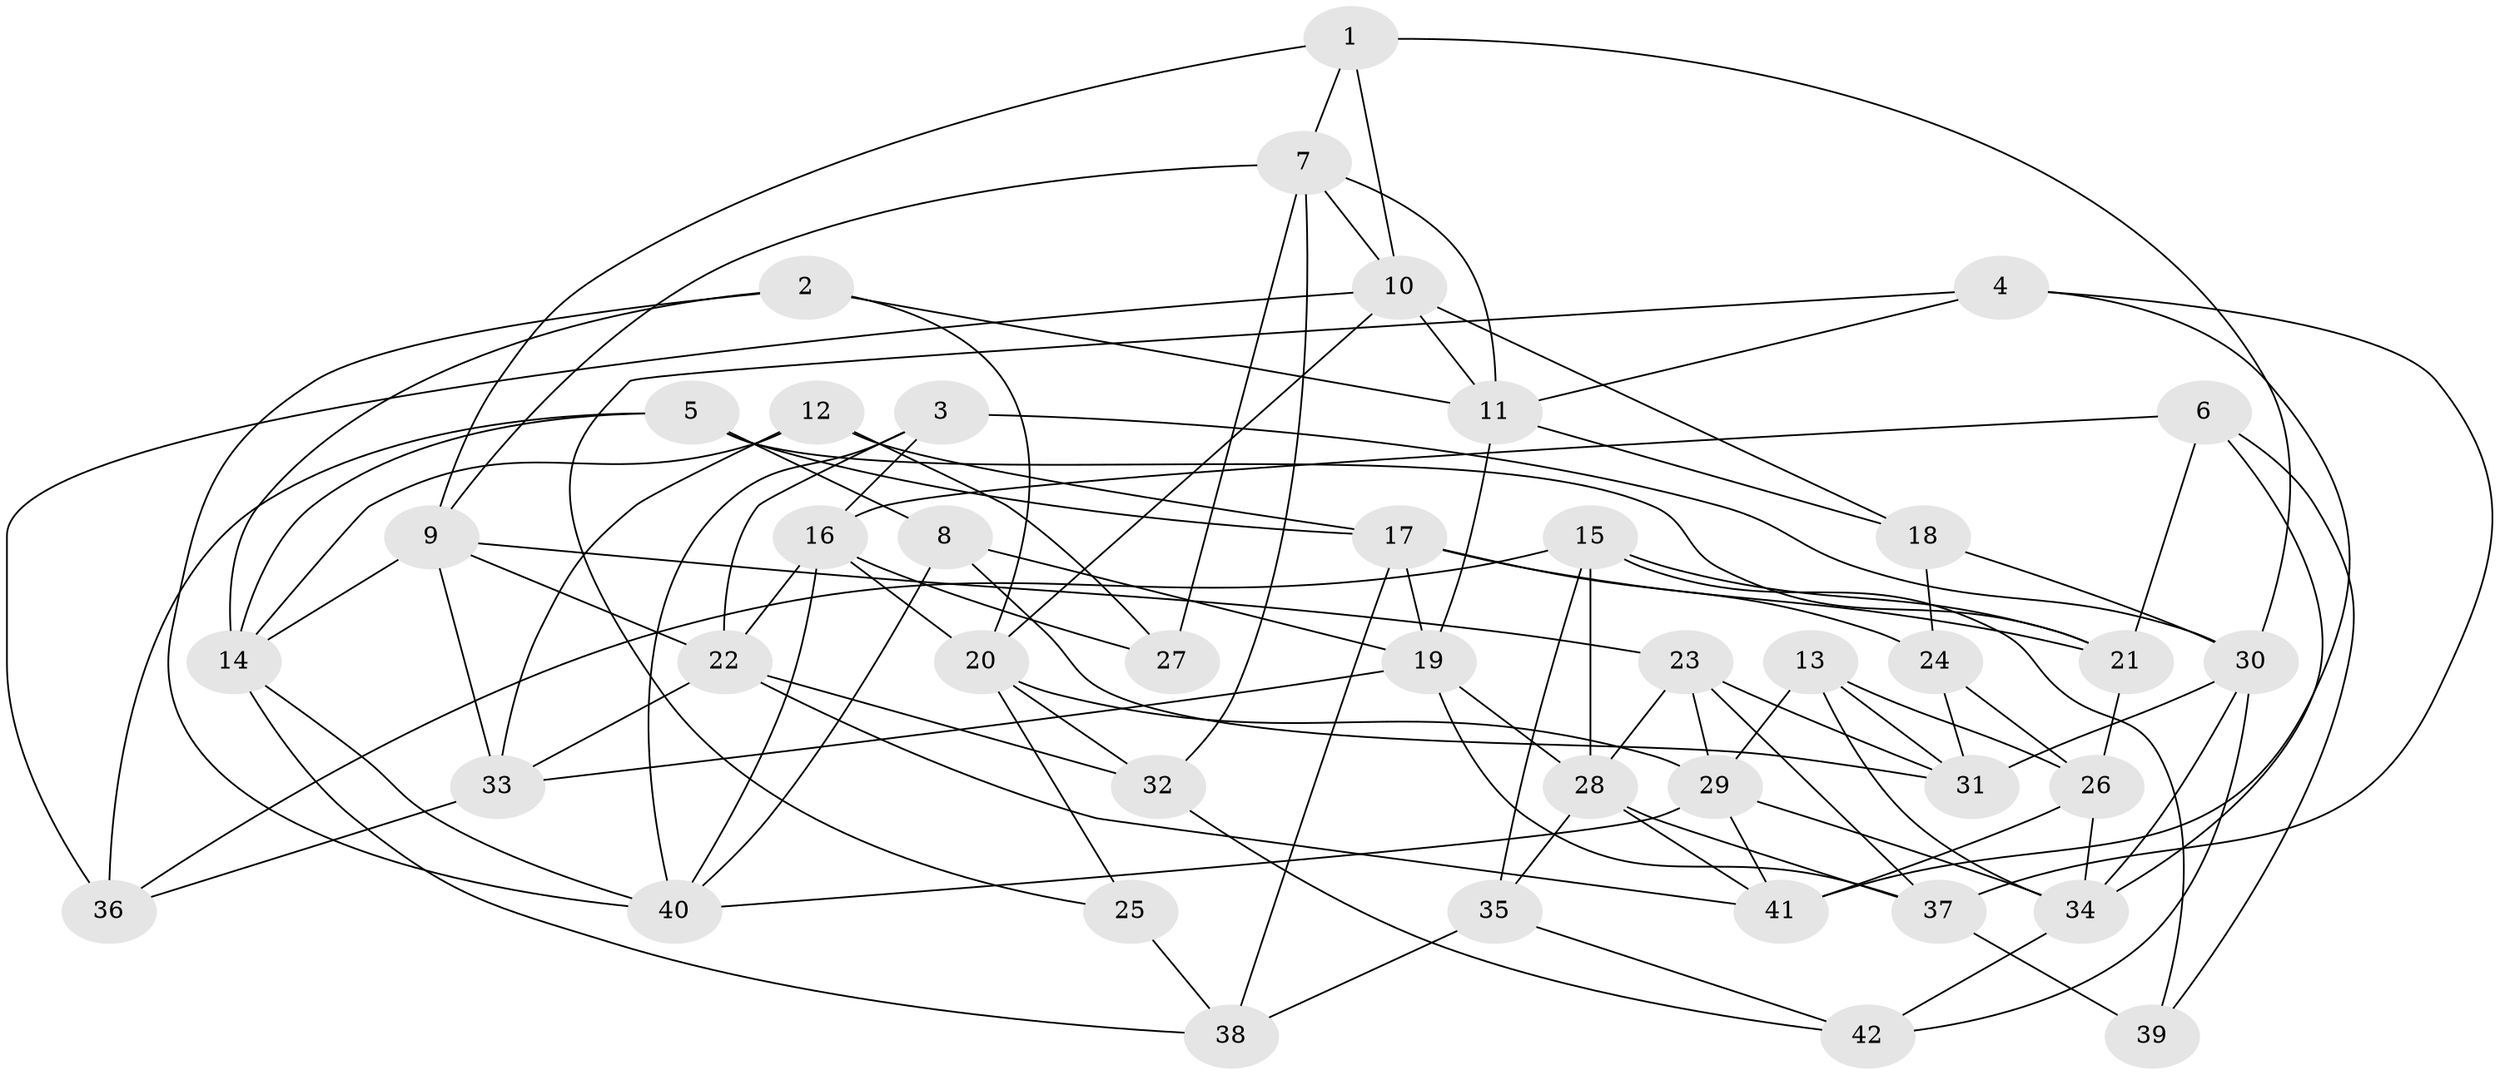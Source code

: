 // original degree distribution, {4: 1.0}
// Generated by graph-tools (version 1.1) at 2025/38/03/04/25 23:38:14]
// undirected, 42 vertices, 102 edges
graph export_dot {
  node [color=gray90,style=filled];
  1;
  2;
  3;
  4;
  5;
  6;
  7;
  8;
  9;
  10;
  11;
  12;
  13;
  14;
  15;
  16;
  17;
  18;
  19;
  20;
  21;
  22;
  23;
  24;
  25;
  26;
  27;
  28;
  29;
  30;
  31;
  32;
  33;
  34;
  35;
  36;
  37;
  38;
  39;
  40;
  41;
  42;
  1 -- 7 [weight=1.0];
  1 -- 9 [weight=1.0];
  1 -- 10 [weight=1.0];
  1 -- 30 [weight=1.0];
  2 -- 11 [weight=1.0];
  2 -- 14 [weight=1.0];
  2 -- 20 [weight=1.0];
  2 -- 40 [weight=1.0];
  3 -- 16 [weight=1.0];
  3 -- 22 [weight=1.0];
  3 -- 30 [weight=1.0];
  3 -- 40 [weight=1.0];
  4 -- 11 [weight=1.0];
  4 -- 25 [weight=1.0];
  4 -- 37 [weight=1.0];
  4 -- 41 [weight=1.0];
  5 -- 8 [weight=1.0];
  5 -- 14 [weight=1.0];
  5 -- 17 [weight=1.0];
  5 -- 21 [weight=2.0];
  5 -- 36 [weight=1.0];
  6 -- 16 [weight=1.0];
  6 -- 21 [weight=1.0];
  6 -- 34 [weight=1.0];
  6 -- 39 [weight=1.0];
  7 -- 9 [weight=1.0];
  7 -- 10 [weight=1.0];
  7 -- 11 [weight=1.0];
  7 -- 27 [weight=1.0];
  7 -- 32 [weight=1.0];
  8 -- 19 [weight=1.0];
  8 -- 31 [weight=1.0];
  8 -- 40 [weight=1.0];
  9 -- 14 [weight=1.0];
  9 -- 22 [weight=1.0];
  9 -- 23 [weight=1.0];
  9 -- 33 [weight=1.0];
  10 -- 11 [weight=1.0];
  10 -- 18 [weight=1.0];
  10 -- 20 [weight=1.0];
  10 -- 36 [weight=1.0];
  11 -- 18 [weight=1.0];
  11 -- 19 [weight=1.0];
  12 -- 14 [weight=1.0];
  12 -- 17 [weight=1.0];
  12 -- 27 [weight=2.0];
  12 -- 33 [weight=2.0];
  13 -- 26 [weight=1.0];
  13 -- 29 [weight=1.0];
  13 -- 31 [weight=1.0];
  13 -- 34 [weight=1.0];
  14 -- 38 [weight=1.0];
  14 -- 40 [weight=1.0];
  15 -- 21 [weight=1.0];
  15 -- 28 [weight=1.0];
  15 -- 35 [weight=2.0];
  15 -- 36 [weight=1.0];
  15 -- 39 [weight=1.0];
  16 -- 20 [weight=1.0];
  16 -- 22 [weight=1.0];
  16 -- 27 [weight=1.0];
  16 -- 40 [weight=1.0];
  17 -- 19 [weight=1.0];
  17 -- 21 [weight=1.0];
  17 -- 24 [weight=1.0];
  17 -- 38 [weight=1.0];
  18 -- 24 [weight=1.0];
  18 -- 30 [weight=1.0];
  19 -- 28 [weight=1.0];
  19 -- 33 [weight=1.0];
  19 -- 37 [weight=1.0];
  20 -- 25 [weight=1.0];
  20 -- 29 [weight=1.0];
  20 -- 32 [weight=1.0];
  21 -- 26 [weight=1.0];
  22 -- 32 [weight=1.0];
  22 -- 33 [weight=1.0];
  22 -- 41 [weight=1.0];
  23 -- 28 [weight=1.0];
  23 -- 29 [weight=1.0];
  23 -- 31 [weight=2.0];
  23 -- 37 [weight=1.0];
  24 -- 26 [weight=1.0];
  24 -- 31 [weight=1.0];
  25 -- 38 [weight=2.0];
  26 -- 34 [weight=1.0];
  26 -- 41 [weight=2.0];
  28 -- 35 [weight=1.0];
  28 -- 37 [weight=1.0];
  28 -- 41 [weight=1.0];
  29 -- 34 [weight=1.0];
  29 -- 40 [weight=1.0];
  29 -- 41 [weight=1.0];
  30 -- 31 [weight=1.0];
  30 -- 34 [weight=1.0];
  30 -- 42 [weight=1.0];
  32 -- 42 [weight=1.0];
  33 -- 36 [weight=1.0];
  34 -- 42 [weight=1.0];
  35 -- 38 [weight=2.0];
  35 -- 42 [weight=1.0];
  37 -- 39 [weight=2.0];
}
